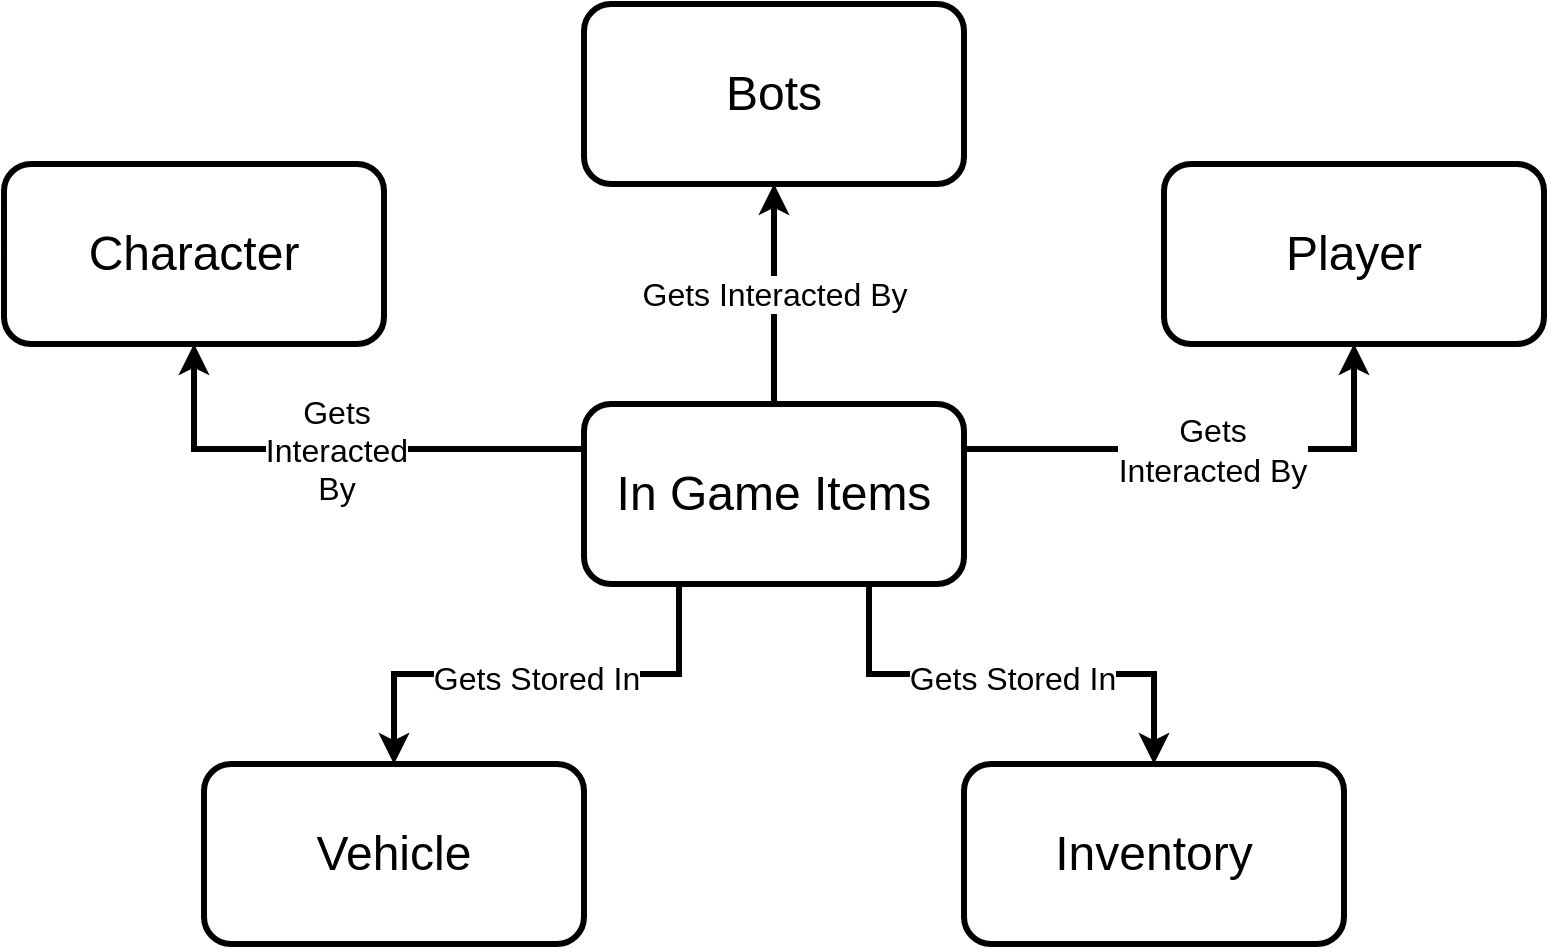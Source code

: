 <mxfile version="17.0.0" type="github">
  <diagram id="cfzs3SUZAN7jVXVBVKUt" name="Page-1">
    <mxGraphModel dx="1568" dy="805" grid="1" gridSize="10" guides="1" tooltips="1" connect="1" arrows="1" fold="1" page="1" pageScale="1" pageWidth="850" pageHeight="1100" math="0" shadow="0">
      <root>
        <mxCell id="0" />
        <mxCell id="1" parent="0" />
        <mxCell id="zVfmkrB6GH7Qmr5do2gG-1" value="Gets Interacted By" style="edgeStyle=orthogonalEdgeStyle;rounded=0;orthogonalLoop=1;jettySize=auto;html=1;entryX=0.5;entryY=1;entryDx=0;entryDy=0;fontSize=16;strokeWidth=3;" edge="1" parent="1" source="zVfmkrB6GH7Qmr5do2gG-7" target="zVfmkrB6GH7Qmr5do2gG-8">
          <mxGeometry relative="1" as="geometry" />
        </mxCell>
        <mxCell id="zVfmkrB6GH7Qmr5do2gG-2" value="&lt;div&gt;Gets&lt;/div&gt;&lt;div&gt;Interacted By&lt;/div&gt;" style="edgeStyle=orthogonalEdgeStyle;rounded=0;orthogonalLoop=1;jettySize=auto;html=1;exitX=1;exitY=0.25;exitDx=0;exitDy=0;entryX=0.5;entryY=1;entryDx=0;entryDy=0;fontSize=16;strokeWidth=3;" edge="1" parent="1" source="zVfmkrB6GH7Qmr5do2gG-7" target="zVfmkrB6GH7Qmr5do2gG-10">
          <mxGeometry relative="1" as="geometry" />
        </mxCell>
        <mxCell id="zVfmkrB6GH7Qmr5do2gG-3" value="&lt;div&gt;Gets &lt;br&gt;&lt;/div&gt;&lt;div&gt;Interacted &lt;br&gt;&lt;/div&gt;&lt;div&gt;By&lt;/div&gt;" style="edgeStyle=orthogonalEdgeStyle;rounded=0;orthogonalLoop=1;jettySize=auto;html=1;exitX=0;exitY=0.25;exitDx=0;exitDy=0;entryX=0.5;entryY=1;entryDx=0;entryDy=0;fontSize=16;strokeWidth=3;" edge="1" parent="1" source="zVfmkrB6GH7Qmr5do2gG-7" target="zVfmkrB6GH7Qmr5do2gG-11">
          <mxGeometry relative="1" as="geometry" />
        </mxCell>
        <mxCell id="zVfmkrB6GH7Qmr5do2gG-4" value="&lt;font style=&quot;font-size: 16px&quot;&gt;Gets Stored In&lt;br&gt;&lt;/font&gt;" style="edgeStyle=orthogonalEdgeStyle;rounded=0;orthogonalLoop=1;jettySize=auto;html=1;exitX=0.25;exitY=1;exitDx=0;exitDy=0;entryX=0.5;entryY=0;entryDx=0;entryDy=0;fontSize=24;strokeWidth=3;" edge="1" parent="1" source="zVfmkrB6GH7Qmr5do2gG-7" target="zVfmkrB6GH7Qmr5do2gG-12">
          <mxGeometry relative="1" as="geometry" />
        </mxCell>
        <mxCell id="zVfmkrB6GH7Qmr5do2gG-5" value="&lt;font style=&quot;font-size: 16px&quot;&gt;Gets Stored In&lt;/font&gt;" style="edgeStyle=orthogonalEdgeStyle;rounded=0;orthogonalLoop=1;jettySize=auto;html=1;exitX=0.75;exitY=1;exitDx=0;exitDy=0;entryX=0.5;entryY=0;entryDx=0;entryDy=0;fontSize=24;strokeWidth=3;" edge="1" parent="1" source="zVfmkrB6GH7Qmr5do2gG-7" target="zVfmkrB6GH7Qmr5do2gG-9">
          <mxGeometry relative="1" as="geometry" />
        </mxCell>
        <mxCell id="zVfmkrB6GH7Qmr5do2gG-7" value="&lt;font style=&quot;font-size: 24px&quot;&gt;In Game Items&lt;/font&gt;" style="rounded=1;whiteSpace=wrap;html=1;strokeWidth=3;" vertex="1" parent="1">
          <mxGeometry x="210" y="210" width="190" height="90" as="geometry" />
        </mxCell>
        <mxCell id="zVfmkrB6GH7Qmr5do2gG-8" value="&lt;font style=&quot;font-size: 24px&quot;&gt;Bots&lt;/font&gt;" style="rounded=1;whiteSpace=wrap;html=1;strokeWidth=3;" vertex="1" parent="1">
          <mxGeometry x="210" y="10" width="190" height="90" as="geometry" />
        </mxCell>
        <mxCell id="zVfmkrB6GH7Qmr5do2gG-9" value="&lt;font style=&quot;font-size: 24px&quot;&gt;Inventory&lt;/font&gt;" style="rounded=1;whiteSpace=wrap;html=1;strokeWidth=3;" vertex="1" parent="1">
          <mxGeometry x="400" y="390" width="190" height="90" as="geometry" />
        </mxCell>
        <mxCell id="zVfmkrB6GH7Qmr5do2gG-10" value="&lt;font style=&quot;font-size: 24px&quot;&gt;Player&lt;/font&gt;" style="rounded=1;whiteSpace=wrap;html=1;strokeWidth=3;" vertex="1" parent="1">
          <mxGeometry x="500" y="90" width="190" height="90" as="geometry" />
        </mxCell>
        <mxCell id="zVfmkrB6GH7Qmr5do2gG-11" value="&lt;font style=&quot;font-size: 24px&quot;&gt;Character&lt;/font&gt;" style="rounded=1;whiteSpace=wrap;html=1;strokeWidth=3;" vertex="1" parent="1">
          <mxGeometry x="-80" y="90" width="190" height="90" as="geometry" />
        </mxCell>
        <mxCell id="zVfmkrB6GH7Qmr5do2gG-12" value="&lt;font style=&quot;font-size: 24px&quot;&gt;Vehicle&lt;/font&gt;" style="rounded=1;whiteSpace=wrap;html=1;strokeWidth=3;" vertex="1" parent="1">
          <mxGeometry x="20" y="390" width="190" height="90" as="geometry" />
        </mxCell>
      </root>
    </mxGraphModel>
  </diagram>
</mxfile>
